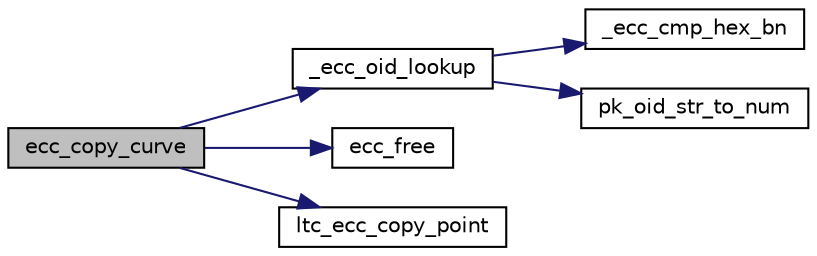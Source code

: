 digraph "ecc_copy_curve"
{
 // LATEX_PDF_SIZE
  edge [fontname="Helvetica",fontsize="10",labelfontname="Helvetica",labelfontsize="10"];
  node [fontname="Helvetica",fontsize="10",shape=record];
  rankdir="LR";
  Node521 [label="ecc_copy_curve",height=0.2,width=0.4,color="black", fillcolor="grey75", style="filled", fontcolor="black",tooltip=" "];
  Node521 -> Node522 [color="midnightblue",fontsize="10",style="solid",fontname="Helvetica"];
  Node522 [label="_ecc_oid_lookup",height=0.2,width=0.4,color="black", fillcolor="white", style="filled",URL="$ecc__set__curve__internal_8c.html#a3d657756a1e38d4f275973a9a0f98fd1",tooltip=" "];
  Node522 -> Node523 [color="midnightblue",fontsize="10",style="solid",fontname="Helvetica"];
  Node523 [label="_ecc_cmp_hex_bn",height=0.2,width=0.4,color="black", fillcolor="white", style="filled",URL="$ecc__set__curve__internal_8c.html#a40d2c68ba7bf62f5ad1b7395b21979df",tooltip=" "];
  Node522 -> Node524 [color="midnightblue",fontsize="10",style="solid",fontname="Helvetica"];
  Node524 [label="pk_oid_str_to_num",height=0.2,width=0.4,color="black", fillcolor="white", style="filled",URL="$tomcrypt__private_8h.html#ad99c87d19f50f703708d36a931fe5df6",tooltip=" "];
  Node521 -> Node525 [color="midnightblue",fontsize="10",style="solid",fontname="Helvetica"];
  Node525 [label="ecc_free",height=0.2,width=0.4,color="black", fillcolor="white", style="filled",URL="$ecc__free_8c.html#a73cd81ea7d3b24f2d9ef309c4b22e3b7",tooltip="Free an ECC key from memory."];
  Node521 -> Node526 [color="midnightblue",fontsize="10",style="solid",fontname="Helvetica"];
  Node526 [label="ltc_ecc_copy_point",height=0.2,width=0.4,color="black", fillcolor="white", style="filled",URL="$tomcrypt__private_8h.html#a4b36b54e30a0a87aff57a936b386df7f",tooltip=" "];
}
